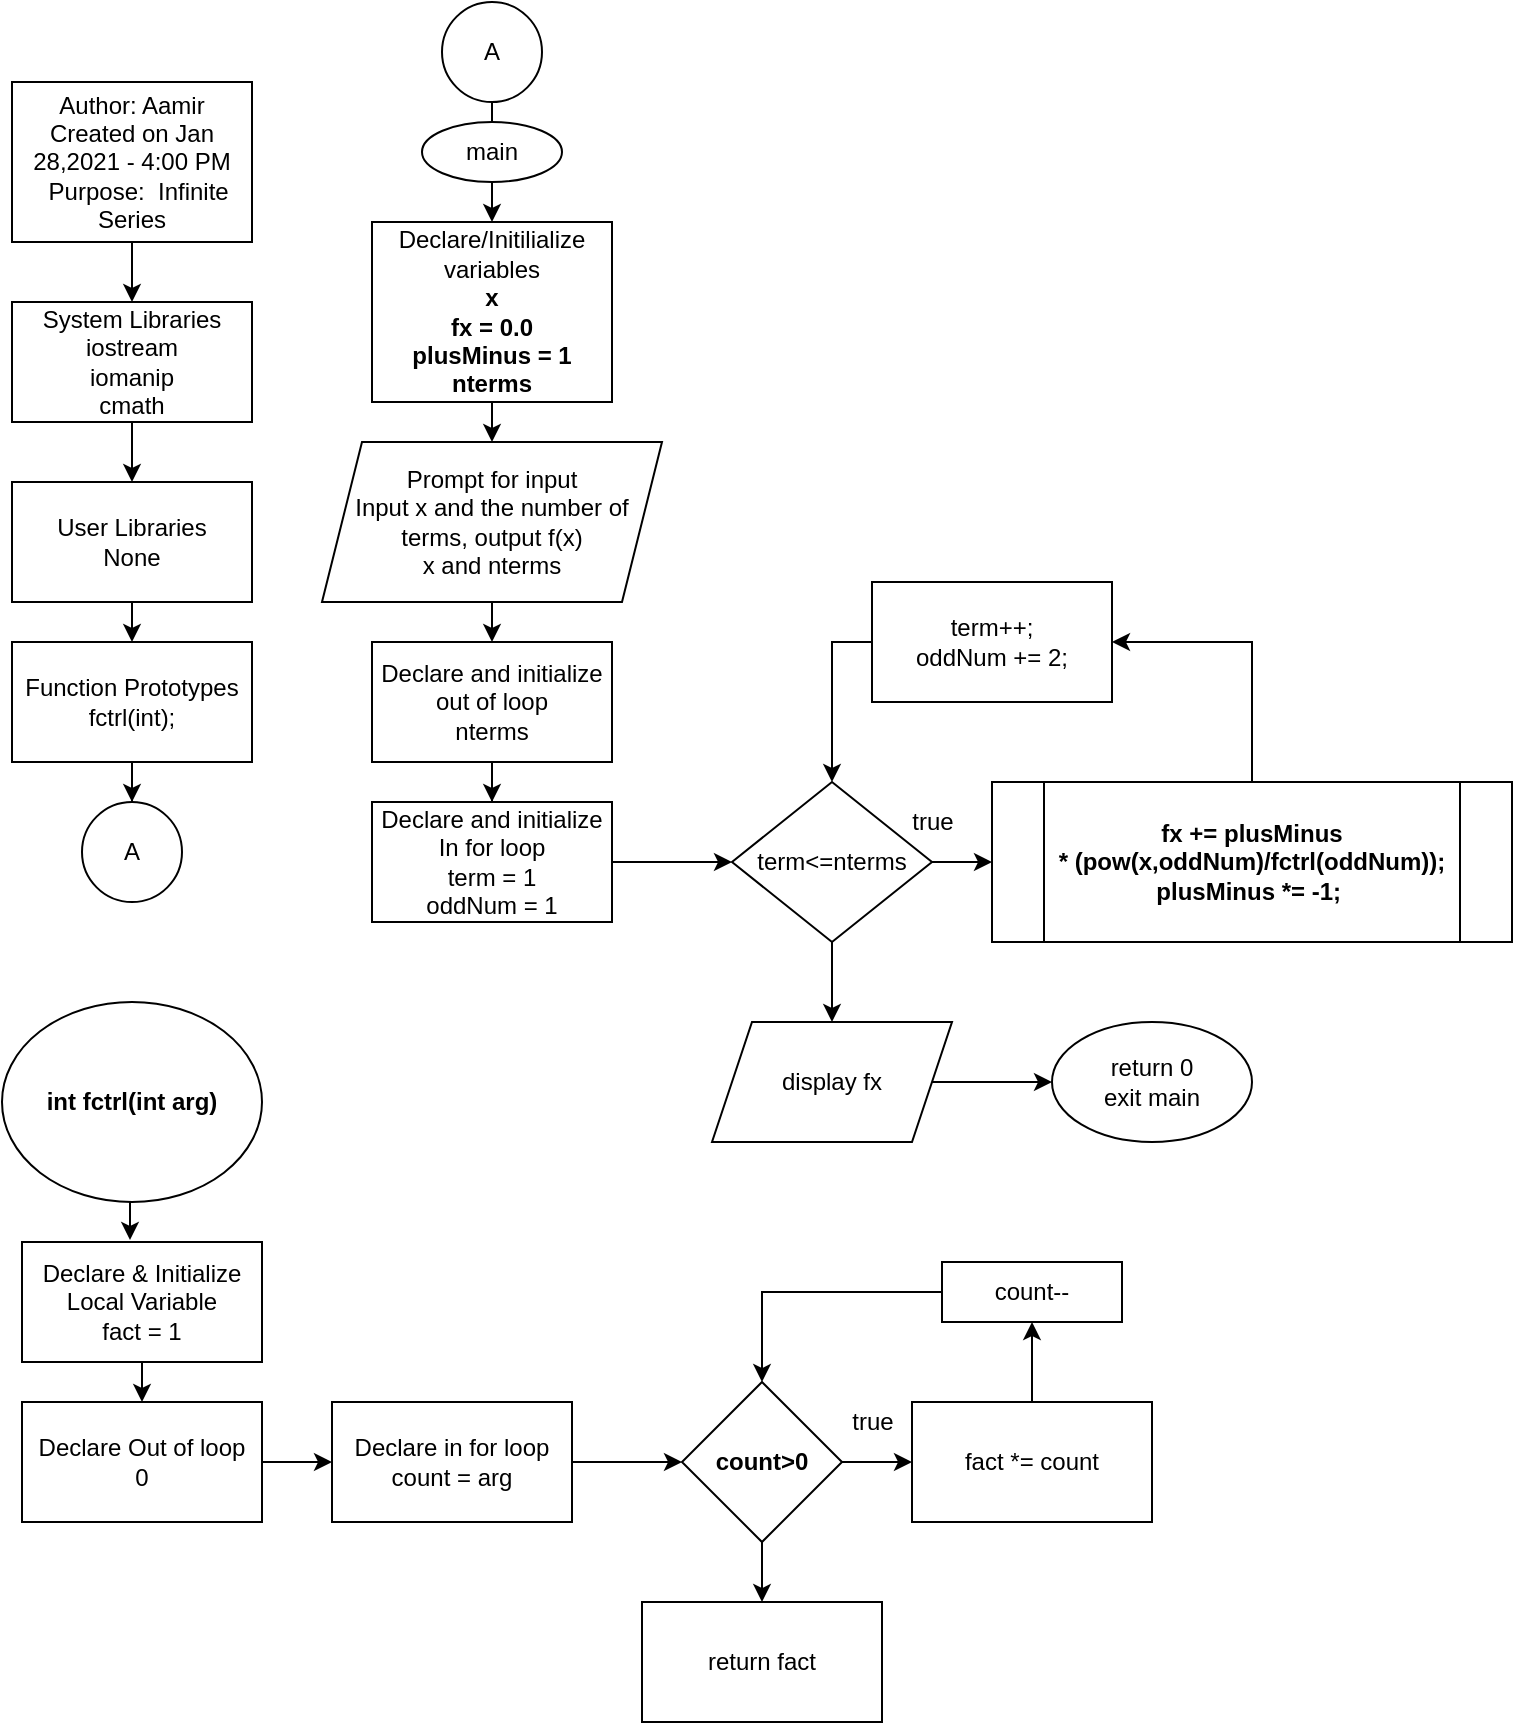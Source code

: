 <mxfile version="14.2.7" type="device"><diagram id="L2ld4DCZ7X296opIGVyh" name="Page-1"><mxGraphModel dx="868" dy="482" grid="1" gridSize="10" guides="1" tooltips="1" connect="1" arrows="1" fold="1" page="1" pageScale="1" pageWidth="850" pageHeight="1100" math="0" shadow="0"><root><mxCell id="0"/><mxCell id="1" parent="0"/><mxCell id="xAlzPwyYFZSNawzfi3Sx-4" style="edgeStyle=orthogonalEdgeStyle;rounded=0;orthogonalLoop=1;jettySize=auto;html=1;exitX=0.5;exitY=1;exitDx=0;exitDy=0;entryX=0.5;entryY=0;entryDx=0;entryDy=0;" parent="1" source="uwDNvYiM_B4gB3Gye6vi-1" target="uwDNvYiM_B4gB3Gye6vi-2" edge="1"><mxGeometry relative="1" as="geometry"/></mxCell><mxCell id="uwDNvYiM_B4gB3Gye6vi-1" value="&lt;div&gt;Author: Aamir&lt;/div&gt;&lt;div&gt;Created on Jan 28,2021 - 4:00 PM&lt;/div&gt;&lt;div&gt;&amp;nbsp; Purpose:&amp;nbsp; Infinite Series&lt;/div&gt;" style="rounded=0;whiteSpace=wrap;html=1;" parent="1" vertex="1"><mxGeometry x="50" y="50" width="120" height="80" as="geometry"/></mxCell><mxCell id="xAlzPwyYFZSNawzfi3Sx-5" style="edgeStyle=orthogonalEdgeStyle;rounded=0;orthogonalLoop=1;jettySize=auto;html=1;exitX=0.5;exitY=1;exitDx=0;exitDy=0;" parent="1" source="uwDNvYiM_B4gB3Gye6vi-2" target="xAlzPwyYFZSNawzfi3Sx-1" edge="1"><mxGeometry relative="1" as="geometry"/></mxCell><mxCell id="uwDNvYiM_B4gB3Gye6vi-2" value="System Libraries&lt;br&gt;iostream&lt;br&gt;iomanip&lt;br&gt;cmath" style="rounded=0;whiteSpace=wrap;html=1;" parent="1" vertex="1"><mxGeometry x="50" y="160" width="120" height="60" as="geometry"/></mxCell><mxCell id="xAlzPwyYFZSNawzfi3Sx-6" style="edgeStyle=orthogonalEdgeStyle;rounded=0;orthogonalLoop=1;jettySize=auto;html=1;exitX=0.5;exitY=1;exitDx=0;exitDy=0;entryX=0.5;entryY=0;entryDx=0;entryDy=0;" parent="1" source="xAlzPwyYFZSNawzfi3Sx-1" target="xAlzPwyYFZSNawzfi3Sx-2" edge="1"><mxGeometry relative="1" as="geometry"/></mxCell><mxCell id="xAlzPwyYFZSNawzfi3Sx-1" value="User Libraries&lt;br&gt;None" style="rounded=0;whiteSpace=wrap;html=1;" parent="1" vertex="1"><mxGeometry x="50" y="250" width="120" height="60" as="geometry"/></mxCell><mxCell id="xAlzPwyYFZSNawzfi3Sx-7" style="edgeStyle=orthogonalEdgeStyle;rounded=0;orthogonalLoop=1;jettySize=auto;html=1;exitX=0.5;exitY=1;exitDx=0;exitDy=0;" parent="1" source="xAlzPwyYFZSNawzfi3Sx-2" target="xAlzPwyYFZSNawzfi3Sx-3" edge="1"><mxGeometry relative="1" as="geometry"/></mxCell><mxCell id="xAlzPwyYFZSNawzfi3Sx-2" value="Function Prototypes&lt;br&gt;fctrl(int);" style="rounded=0;whiteSpace=wrap;html=1;" parent="1" vertex="1"><mxGeometry x="50" y="330" width="120" height="60" as="geometry"/></mxCell><mxCell id="xAlzPwyYFZSNawzfi3Sx-3" value="A" style="ellipse;whiteSpace=wrap;html=1;aspect=fixed;" parent="1" vertex="1"><mxGeometry x="85" y="410" width="50" height="50" as="geometry"/></mxCell><mxCell id="xAlzPwyYFZSNawzfi3Sx-11" style="edgeStyle=orthogonalEdgeStyle;rounded=0;orthogonalLoop=1;jettySize=auto;html=1;exitX=0.5;exitY=1;exitDx=0;exitDy=0;entryX=0.5;entryY=0;entryDx=0;entryDy=0;" parent="1" source="xAlzPwyYFZSNawzfi3Sx-8" target="xAlzPwyYFZSNawzfi3Sx-9" edge="1"><mxGeometry relative="1" as="geometry"/></mxCell><mxCell id="xAlzPwyYFZSNawzfi3Sx-8" value="A" style="ellipse;whiteSpace=wrap;html=1;aspect=fixed;" parent="1" vertex="1"><mxGeometry x="265" y="10" width="50" height="50" as="geometry"/></mxCell><mxCell id="xAlzPwyYFZSNawzfi3Sx-12" style="edgeStyle=orthogonalEdgeStyle;rounded=0;orthogonalLoop=1;jettySize=auto;html=1;exitX=0.5;exitY=1;exitDx=0;exitDy=0;entryX=0.5;entryY=0;entryDx=0;entryDy=0;" parent="1" source="xAlzPwyYFZSNawzfi3Sx-9" target="xAlzPwyYFZSNawzfi3Sx-10" edge="1"><mxGeometry relative="1" as="geometry"/></mxCell><mxCell id="xAlzPwyYFZSNawzfi3Sx-9" value="Declare/Initilialize variables&lt;br&gt;&lt;b&gt;x&lt;br&gt;fx = 0.0&lt;br&gt;plusMinus = 1&lt;br&gt;nterms&lt;/b&gt;" style="rounded=0;whiteSpace=wrap;html=1;" parent="1" vertex="1"><mxGeometry x="230" y="120" width="120" height="90" as="geometry"/></mxCell><mxCell id="xAlzPwyYFZSNawzfi3Sx-15" style="edgeStyle=orthogonalEdgeStyle;rounded=0;orthogonalLoop=1;jettySize=auto;html=1;exitX=0.5;exitY=1;exitDx=0;exitDy=0;entryX=0.5;entryY=0;entryDx=0;entryDy=0;" parent="1" source="xAlzPwyYFZSNawzfi3Sx-10" target="xAlzPwyYFZSNawzfi3Sx-13" edge="1"><mxGeometry relative="1" as="geometry"/></mxCell><mxCell id="xAlzPwyYFZSNawzfi3Sx-10" value="Prompt for input&lt;br&gt;Input x and the number of terms, output f(x)&lt;br&gt;x and nterms" style="shape=parallelogram;perimeter=parallelogramPerimeter;whiteSpace=wrap;html=1;fixedSize=1;" parent="1" vertex="1"><mxGeometry x="205" y="230" width="170" height="80" as="geometry"/></mxCell><mxCell id="xAlzPwyYFZSNawzfi3Sx-16" style="edgeStyle=orthogonalEdgeStyle;rounded=0;orthogonalLoop=1;jettySize=auto;html=1;exitX=0.5;exitY=1;exitDx=0;exitDy=0;" parent="1" source="xAlzPwyYFZSNawzfi3Sx-13" target="xAlzPwyYFZSNawzfi3Sx-14" edge="1"><mxGeometry relative="1" as="geometry"/></mxCell><mxCell id="xAlzPwyYFZSNawzfi3Sx-13" value="Declare and initialize out of loop&lt;br&gt;nterms&lt;br&gt;" style="rounded=0;whiteSpace=wrap;html=1;" parent="1" vertex="1"><mxGeometry x="230" y="330" width="120" height="60" as="geometry"/></mxCell><mxCell id="xAlzPwyYFZSNawzfi3Sx-18" style="edgeStyle=orthogonalEdgeStyle;rounded=0;orthogonalLoop=1;jettySize=auto;html=1;exitX=1;exitY=0.5;exitDx=0;exitDy=0;entryX=0;entryY=0.5;entryDx=0;entryDy=0;" parent="1" source="xAlzPwyYFZSNawzfi3Sx-14" target="xAlzPwyYFZSNawzfi3Sx-17" edge="1"><mxGeometry relative="1" as="geometry"/></mxCell><mxCell id="xAlzPwyYFZSNawzfi3Sx-14" value="Declare and initialize In for loop&lt;br&gt;term = 1&lt;br&gt;oddNum = 1" style="rounded=0;whiteSpace=wrap;html=1;" parent="1" vertex="1"><mxGeometry x="230" y="410" width="120" height="60" as="geometry"/></mxCell><mxCell id="xAlzPwyYFZSNawzfi3Sx-21" style="edgeStyle=orthogonalEdgeStyle;rounded=0;orthogonalLoop=1;jettySize=auto;html=1;exitX=1;exitY=0.5;exitDx=0;exitDy=0;entryX=0;entryY=0.5;entryDx=0;entryDy=0;" parent="1" source="xAlzPwyYFZSNawzfi3Sx-17" target="xAlzPwyYFZSNawzfi3Sx-20" edge="1"><mxGeometry relative="1" as="geometry"/></mxCell><mxCell id="xAlzPwyYFZSNawzfi3Sx-27" style="edgeStyle=orthogonalEdgeStyle;rounded=0;orthogonalLoop=1;jettySize=auto;html=1;exitX=0.5;exitY=1;exitDx=0;exitDy=0;" parent="1" source="xAlzPwyYFZSNawzfi3Sx-17" target="xAlzPwyYFZSNawzfi3Sx-26" edge="1"><mxGeometry relative="1" as="geometry"/></mxCell><mxCell id="xAlzPwyYFZSNawzfi3Sx-17" value="term&amp;lt;=nterms" style="rhombus;whiteSpace=wrap;html=1;" parent="1" vertex="1"><mxGeometry x="410" y="400" width="100" height="80" as="geometry"/></mxCell><mxCell id="xAlzPwyYFZSNawzfi3Sx-24" style="edgeStyle=orthogonalEdgeStyle;rounded=0;orthogonalLoop=1;jettySize=auto;html=1;exitX=0.5;exitY=0;exitDx=0;exitDy=0;entryX=1;entryY=0.5;entryDx=0;entryDy=0;" parent="1" source="xAlzPwyYFZSNawzfi3Sx-20" target="xAlzPwyYFZSNawzfi3Sx-23" edge="1"><mxGeometry relative="1" as="geometry"/></mxCell><mxCell id="xAlzPwyYFZSNawzfi3Sx-20" value="&lt;b&gt;fx += plusMinus *&amp;nbsp;(pow(x,oddNum)/fctrl(oddNum));&lt;br&gt;plusMinus *= -1;&amp;nbsp;&lt;/b&gt;" style="shape=process;whiteSpace=wrap;html=1;backgroundOutline=1;" parent="1" vertex="1"><mxGeometry x="540" y="400" width="260" height="80" as="geometry"/></mxCell><mxCell id="xAlzPwyYFZSNawzfi3Sx-22" value="true" style="text;html=1;align=center;verticalAlign=middle;resizable=0;points=[];autosize=1;" parent="1" vertex="1"><mxGeometry x="490" y="410" width="40" height="20" as="geometry"/></mxCell><mxCell id="xAlzPwyYFZSNawzfi3Sx-30" style="edgeStyle=orthogonalEdgeStyle;rounded=0;orthogonalLoop=1;jettySize=auto;html=1;exitX=0;exitY=0.5;exitDx=0;exitDy=0;entryX=0.5;entryY=0;entryDx=0;entryDy=0;" parent="1" source="xAlzPwyYFZSNawzfi3Sx-23" target="xAlzPwyYFZSNawzfi3Sx-17" edge="1"><mxGeometry relative="1" as="geometry"/></mxCell><mxCell id="xAlzPwyYFZSNawzfi3Sx-23" value="term++;&lt;br&gt;oddNum += 2;" style="rounded=0;whiteSpace=wrap;html=1;" parent="1" vertex="1"><mxGeometry x="480" y="300" width="120" height="60" as="geometry"/></mxCell><mxCell id="CV3G6x8tfhe5S8hLzKEE-2" style="edgeStyle=orthogonalEdgeStyle;rounded=0;orthogonalLoop=1;jettySize=auto;html=1;exitX=1;exitY=0.5;exitDx=0;exitDy=0;entryX=0;entryY=0.5;entryDx=0;entryDy=0;" edge="1" parent="1" source="xAlzPwyYFZSNawzfi3Sx-26" target="CV3G6x8tfhe5S8hLzKEE-1"><mxGeometry relative="1" as="geometry"/></mxCell><mxCell id="xAlzPwyYFZSNawzfi3Sx-26" value="display fx" style="shape=parallelogram;perimeter=parallelogramPerimeter;whiteSpace=wrap;html=1;fixedSize=1;" parent="1" vertex="1"><mxGeometry x="400" y="520" width="120" height="60" as="geometry"/></mxCell><mxCell id="xAlzPwyYFZSNawzfi3Sx-46" style="edgeStyle=orthogonalEdgeStyle;rounded=0;orthogonalLoop=1;jettySize=auto;html=1;exitX=0.5;exitY=1;exitDx=0;exitDy=0;entryX=0.45;entryY=-0.017;entryDx=0;entryDy=0;entryPerimeter=0;" parent="1" source="xAlzPwyYFZSNawzfi3Sx-28" target="xAlzPwyYFZSNawzfi3Sx-31" edge="1"><mxGeometry relative="1" as="geometry"/></mxCell><mxCell id="xAlzPwyYFZSNawzfi3Sx-28" value="&lt;b&gt;int fctrl(int arg)&lt;/b&gt;" style="ellipse;whiteSpace=wrap;html=1;" parent="1" vertex="1"><mxGeometry x="45" y="510" width="130" height="100" as="geometry"/></mxCell><mxCell id="xAlzPwyYFZSNawzfi3Sx-47" style="edgeStyle=orthogonalEdgeStyle;rounded=0;orthogonalLoop=1;jettySize=auto;html=1;exitX=0.5;exitY=1;exitDx=0;exitDy=0;entryX=0.5;entryY=0;entryDx=0;entryDy=0;" parent="1" source="xAlzPwyYFZSNawzfi3Sx-31" target="xAlzPwyYFZSNawzfi3Sx-32" edge="1"><mxGeometry relative="1" as="geometry"/></mxCell><mxCell id="xAlzPwyYFZSNawzfi3Sx-31" value="Declare &amp;amp; Initialize Local Variable&lt;br&gt;fact = 1" style="rounded=0;whiteSpace=wrap;html=1;" parent="1" vertex="1"><mxGeometry x="55" y="630" width="120" height="60" as="geometry"/></mxCell><mxCell id="xAlzPwyYFZSNawzfi3Sx-45" style="edgeStyle=orthogonalEdgeStyle;rounded=0;orthogonalLoop=1;jettySize=auto;html=1;exitX=1;exitY=0.5;exitDx=0;exitDy=0;entryX=0;entryY=0.5;entryDx=0;entryDy=0;" parent="1" source="xAlzPwyYFZSNawzfi3Sx-32" target="xAlzPwyYFZSNawzfi3Sx-33" edge="1"><mxGeometry relative="1" as="geometry"/></mxCell><mxCell id="xAlzPwyYFZSNawzfi3Sx-32" value="Declare Out of loop&lt;br&gt;0" style="rounded=0;whiteSpace=wrap;html=1;" parent="1" vertex="1"><mxGeometry x="55" y="710" width="120" height="60" as="geometry"/></mxCell><mxCell id="xAlzPwyYFZSNawzfi3Sx-44" style="edgeStyle=orthogonalEdgeStyle;rounded=0;orthogonalLoop=1;jettySize=auto;html=1;exitX=1;exitY=0.5;exitDx=0;exitDy=0;entryX=0;entryY=0.5;entryDx=0;entryDy=0;" parent="1" source="xAlzPwyYFZSNawzfi3Sx-33" target="xAlzPwyYFZSNawzfi3Sx-34" edge="1"><mxGeometry relative="1" as="geometry"/></mxCell><mxCell id="xAlzPwyYFZSNawzfi3Sx-33" value="Declare in for loop&lt;br&gt;count = arg" style="rounded=0;whiteSpace=wrap;html=1;" parent="1" vertex="1"><mxGeometry x="210" y="710" width="120" height="60" as="geometry"/></mxCell><mxCell id="xAlzPwyYFZSNawzfi3Sx-37" style="edgeStyle=orthogonalEdgeStyle;rounded=0;orthogonalLoop=1;jettySize=auto;html=1;exitX=1;exitY=0.5;exitDx=0;exitDy=0;entryX=0;entryY=0.5;entryDx=0;entryDy=0;" parent="1" source="xAlzPwyYFZSNawzfi3Sx-34" target="xAlzPwyYFZSNawzfi3Sx-35" edge="1"><mxGeometry relative="1" as="geometry"/></mxCell><mxCell id="xAlzPwyYFZSNawzfi3Sx-49" style="edgeStyle=orthogonalEdgeStyle;rounded=0;orthogonalLoop=1;jettySize=auto;html=1;exitX=0.5;exitY=1;exitDx=0;exitDy=0;" parent="1" source="xAlzPwyYFZSNawzfi3Sx-34" target="xAlzPwyYFZSNawzfi3Sx-48" edge="1"><mxGeometry relative="1" as="geometry"/></mxCell><mxCell id="xAlzPwyYFZSNawzfi3Sx-34" value="&lt;b&gt;count&amp;gt;0&lt;/b&gt;" style="rhombus;whiteSpace=wrap;html=1;" parent="1" vertex="1"><mxGeometry x="385" y="700" width="80" height="80" as="geometry"/></mxCell><mxCell id="xAlzPwyYFZSNawzfi3Sx-41" style="edgeStyle=orthogonalEdgeStyle;rounded=0;orthogonalLoop=1;jettySize=auto;html=1;exitX=0.5;exitY=0;exitDx=0;exitDy=0;entryX=0.5;entryY=1;entryDx=0;entryDy=0;" parent="1" source="xAlzPwyYFZSNawzfi3Sx-35" target="xAlzPwyYFZSNawzfi3Sx-36" edge="1"><mxGeometry relative="1" as="geometry"/></mxCell><mxCell id="xAlzPwyYFZSNawzfi3Sx-35" value="fact *= count" style="rounded=0;whiteSpace=wrap;html=1;" parent="1" vertex="1"><mxGeometry x="500" y="710" width="120" height="60" as="geometry"/></mxCell><mxCell id="xAlzPwyYFZSNawzfi3Sx-42" style="edgeStyle=orthogonalEdgeStyle;rounded=0;orthogonalLoop=1;jettySize=auto;html=1;exitX=0;exitY=0.5;exitDx=0;exitDy=0;entryX=0.5;entryY=0;entryDx=0;entryDy=0;" parent="1" source="xAlzPwyYFZSNawzfi3Sx-36" target="xAlzPwyYFZSNawzfi3Sx-34" edge="1"><mxGeometry relative="1" as="geometry"/></mxCell><mxCell id="xAlzPwyYFZSNawzfi3Sx-36" value="count--" style="rounded=0;whiteSpace=wrap;html=1;" parent="1" vertex="1"><mxGeometry x="515" y="640" width="90" height="30" as="geometry"/></mxCell><mxCell id="xAlzPwyYFZSNawzfi3Sx-43" value="true" style="text;html=1;align=center;verticalAlign=middle;resizable=0;points=[];autosize=1;" parent="1" vertex="1"><mxGeometry x="460" y="710" width="40" height="20" as="geometry"/></mxCell><mxCell id="xAlzPwyYFZSNawzfi3Sx-48" value="return fact" style="rounded=0;whiteSpace=wrap;html=1;" parent="1" vertex="1"><mxGeometry x="365" y="810" width="120" height="60" as="geometry"/></mxCell><mxCell id="ot409qSUV6OZdS4IADEg-1" value="main" style="ellipse;whiteSpace=wrap;html=1;" parent="1" vertex="1"><mxGeometry x="255" y="70" width="70" height="30" as="geometry"/></mxCell><mxCell id="CV3G6x8tfhe5S8hLzKEE-1" value="return 0&lt;br&gt;exit main" style="ellipse;whiteSpace=wrap;html=1;" vertex="1" parent="1"><mxGeometry x="570" y="520" width="100" height="60" as="geometry"/></mxCell></root></mxGraphModel></diagram></mxfile>